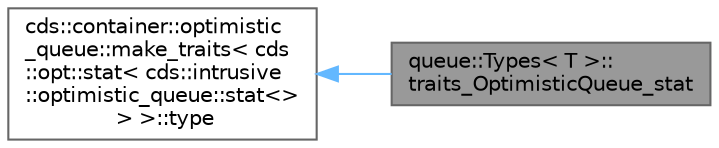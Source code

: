 digraph "queue::Types&lt; T &gt;::traits_OptimisticQueue_stat"
{
 // LATEX_PDF_SIZE
  bgcolor="transparent";
  edge [fontname=Helvetica,fontsize=10,labelfontname=Helvetica,labelfontsize=10];
  node [fontname=Helvetica,fontsize=10,shape=box,height=0.2,width=0.4];
  rankdir="LR";
  Node1 [id="Node000001",label="queue::Types\< T \>::\ltraits_OptimisticQueue_stat",height=0.2,width=0.4,color="gray40", fillcolor="grey60", style="filled", fontcolor="black",tooltip=" "];
  Node2 -> Node1 [id="edge1_Node000001_Node000002",dir="back",color="steelblue1",style="solid",tooltip=" "];
  Node2 [id="Node000002",label="cds::container::optimistic\l_queue::make_traits\< cds\l::opt::stat\< cds::intrusive\l::optimistic_queue::stat\<\>\l \> \>::type",height=0.2,width=0.4,color="gray40", fillcolor="white", style="filled",tooltip=" "];
}
